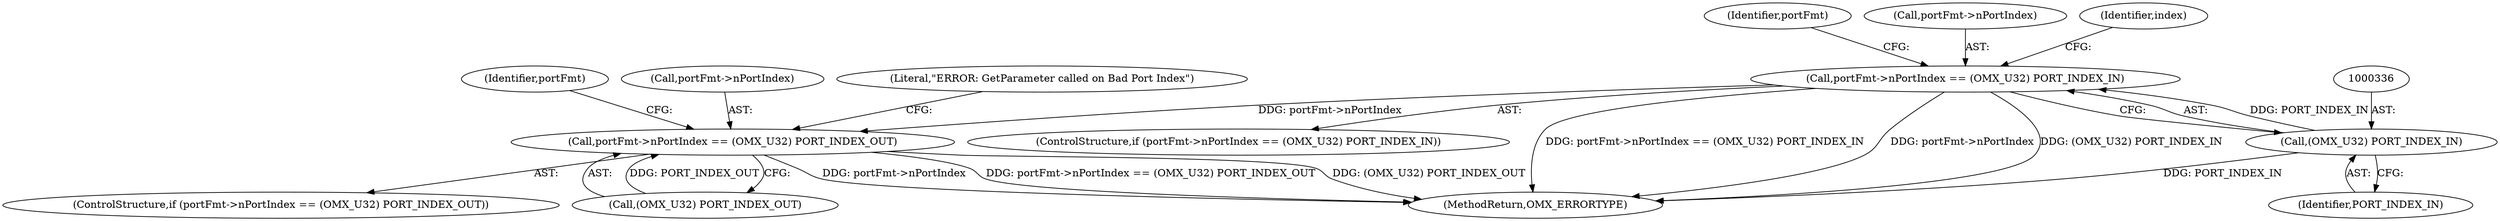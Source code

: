 digraph "0_Android_560ccdb509a7b86186fac0fce1b25bd9a3e6a6e8_5@pointer" {
"1000331" [label="(Call,portFmt->nPortIndex == (OMX_U32) PORT_INDEX_IN)"];
"1000335" [label="(Call,(OMX_U32) PORT_INDEX_IN)"];
"1000384" [label="(Call,portFmt->nPortIndex == (OMX_U32) PORT_INDEX_OUT)"];
"1000401" [label="(Literal,\"ERROR: GetParameter called on Bad Port Index\")"];
"1000384" [label="(Call,portFmt->nPortIndex == (OMX_U32) PORT_INDEX_OUT)"];
"1000331" [label="(Call,portFmt->nPortIndex == (OMX_U32) PORT_INDEX_IN)"];
"1000330" [label="(ControlStructure,if (portFmt->nPortIndex == (OMX_U32) PORT_INDEX_IN))"];
"1000383" [label="(ControlStructure,if (portFmt->nPortIndex == (OMX_U32) PORT_INDEX_OUT))"];
"1000388" [label="(Call,(OMX_U32) PORT_INDEX_OUT)"];
"1001444" [label="(MethodReturn,OMX_ERRORTYPE)"];
"1000386" [label="(Identifier,portFmt)"];
"1000337" [label="(Identifier,PORT_INDEX_IN)"];
"1000393" [label="(Identifier,portFmt)"];
"1000332" [label="(Call,portFmt->nPortIndex)"];
"1000385" [label="(Call,portFmt->nPortIndex)"];
"1000335" [label="(Call,(OMX_U32) PORT_INDEX_IN)"];
"1000341" [label="(Identifier,index)"];
"1000331" -> "1000330"  [label="AST: "];
"1000331" -> "1000335"  [label="CFG: "];
"1000332" -> "1000331"  [label="AST: "];
"1000335" -> "1000331"  [label="AST: "];
"1000341" -> "1000331"  [label="CFG: "];
"1000386" -> "1000331"  [label="CFG: "];
"1000331" -> "1001444"  [label="DDG: portFmt->nPortIndex == (OMX_U32) PORT_INDEX_IN"];
"1000331" -> "1001444"  [label="DDG: portFmt->nPortIndex"];
"1000331" -> "1001444"  [label="DDG: (OMX_U32) PORT_INDEX_IN"];
"1000335" -> "1000331"  [label="DDG: PORT_INDEX_IN"];
"1000331" -> "1000384"  [label="DDG: portFmt->nPortIndex"];
"1000335" -> "1000337"  [label="CFG: "];
"1000336" -> "1000335"  [label="AST: "];
"1000337" -> "1000335"  [label="AST: "];
"1000335" -> "1001444"  [label="DDG: PORT_INDEX_IN"];
"1000384" -> "1000383"  [label="AST: "];
"1000384" -> "1000388"  [label="CFG: "];
"1000385" -> "1000384"  [label="AST: "];
"1000388" -> "1000384"  [label="AST: "];
"1000393" -> "1000384"  [label="CFG: "];
"1000401" -> "1000384"  [label="CFG: "];
"1000384" -> "1001444"  [label="DDG: portFmt->nPortIndex == (OMX_U32) PORT_INDEX_OUT"];
"1000384" -> "1001444"  [label="DDG: (OMX_U32) PORT_INDEX_OUT"];
"1000384" -> "1001444"  [label="DDG: portFmt->nPortIndex"];
"1000388" -> "1000384"  [label="DDG: PORT_INDEX_OUT"];
}
